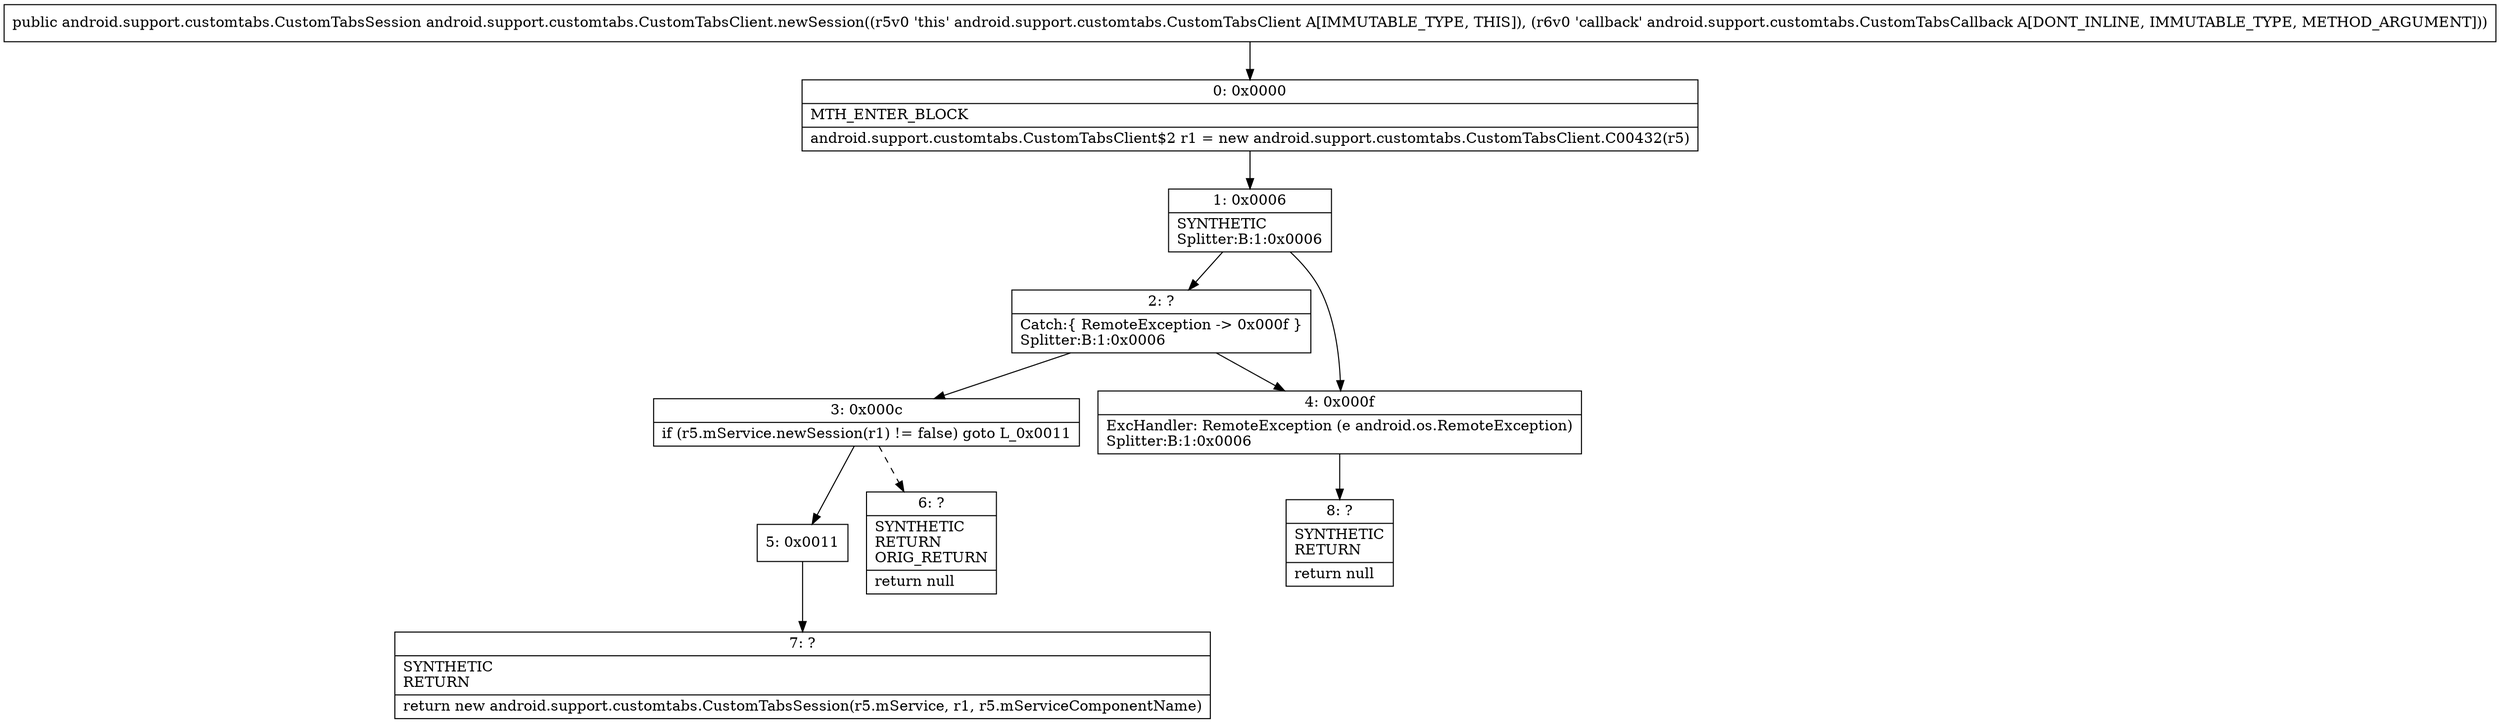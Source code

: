 digraph "CFG forandroid.support.customtabs.CustomTabsClient.newSession(Landroid\/support\/customtabs\/CustomTabsCallback;)Landroid\/support\/customtabs\/CustomTabsSession;" {
Node_0 [shape=record,label="{0\:\ 0x0000|MTH_ENTER_BLOCK\l|android.support.customtabs.CustomTabsClient$2 r1 = new android.support.customtabs.CustomTabsClient.C00432(r5)\l}"];
Node_1 [shape=record,label="{1\:\ 0x0006|SYNTHETIC\lSplitter:B:1:0x0006\l}"];
Node_2 [shape=record,label="{2\:\ ?|Catch:\{ RemoteException \-\> 0x000f \}\lSplitter:B:1:0x0006\l}"];
Node_3 [shape=record,label="{3\:\ 0x000c|if (r5.mService.newSession(r1) != false) goto L_0x0011\l}"];
Node_4 [shape=record,label="{4\:\ 0x000f|ExcHandler: RemoteException (e android.os.RemoteException)\lSplitter:B:1:0x0006\l}"];
Node_5 [shape=record,label="{5\:\ 0x0011}"];
Node_6 [shape=record,label="{6\:\ ?|SYNTHETIC\lRETURN\lORIG_RETURN\l|return null\l}"];
Node_7 [shape=record,label="{7\:\ ?|SYNTHETIC\lRETURN\l|return new android.support.customtabs.CustomTabsSession(r5.mService, r1, r5.mServiceComponentName)\l}"];
Node_8 [shape=record,label="{8\:\ ?|SYNTHETIC\lRETURN\l|return null\l}"];
MethodNode[shape=record,label="{public android.support.customtabs.CustomTabsSession android.support.customtabs.CustomTabsClient.newSession((r5v0 'this' android.support.customtabs.CustomTabsClient A[IMMUTABLE_TYPE, THIS]), (r6v0 'callback' android.support.customtabs.CustomTabsCallback A[DONT_INLINE, IMMUTABLE_TYPE, METHOD_ARGUMENT])) }"];
MethodNode -> Node_0;
Node_0 -> Node_1;
Node_1 -> Node_2;
Node_1 -> Node_4;
Node_2 -> Node_4;
Node_2 -> Node_3;
Node_3 -> Node_5;
Node_3 -> Node_6[style=dashed];
Node_4 -> Node_8;
Node_5 -> Node_7;
}

